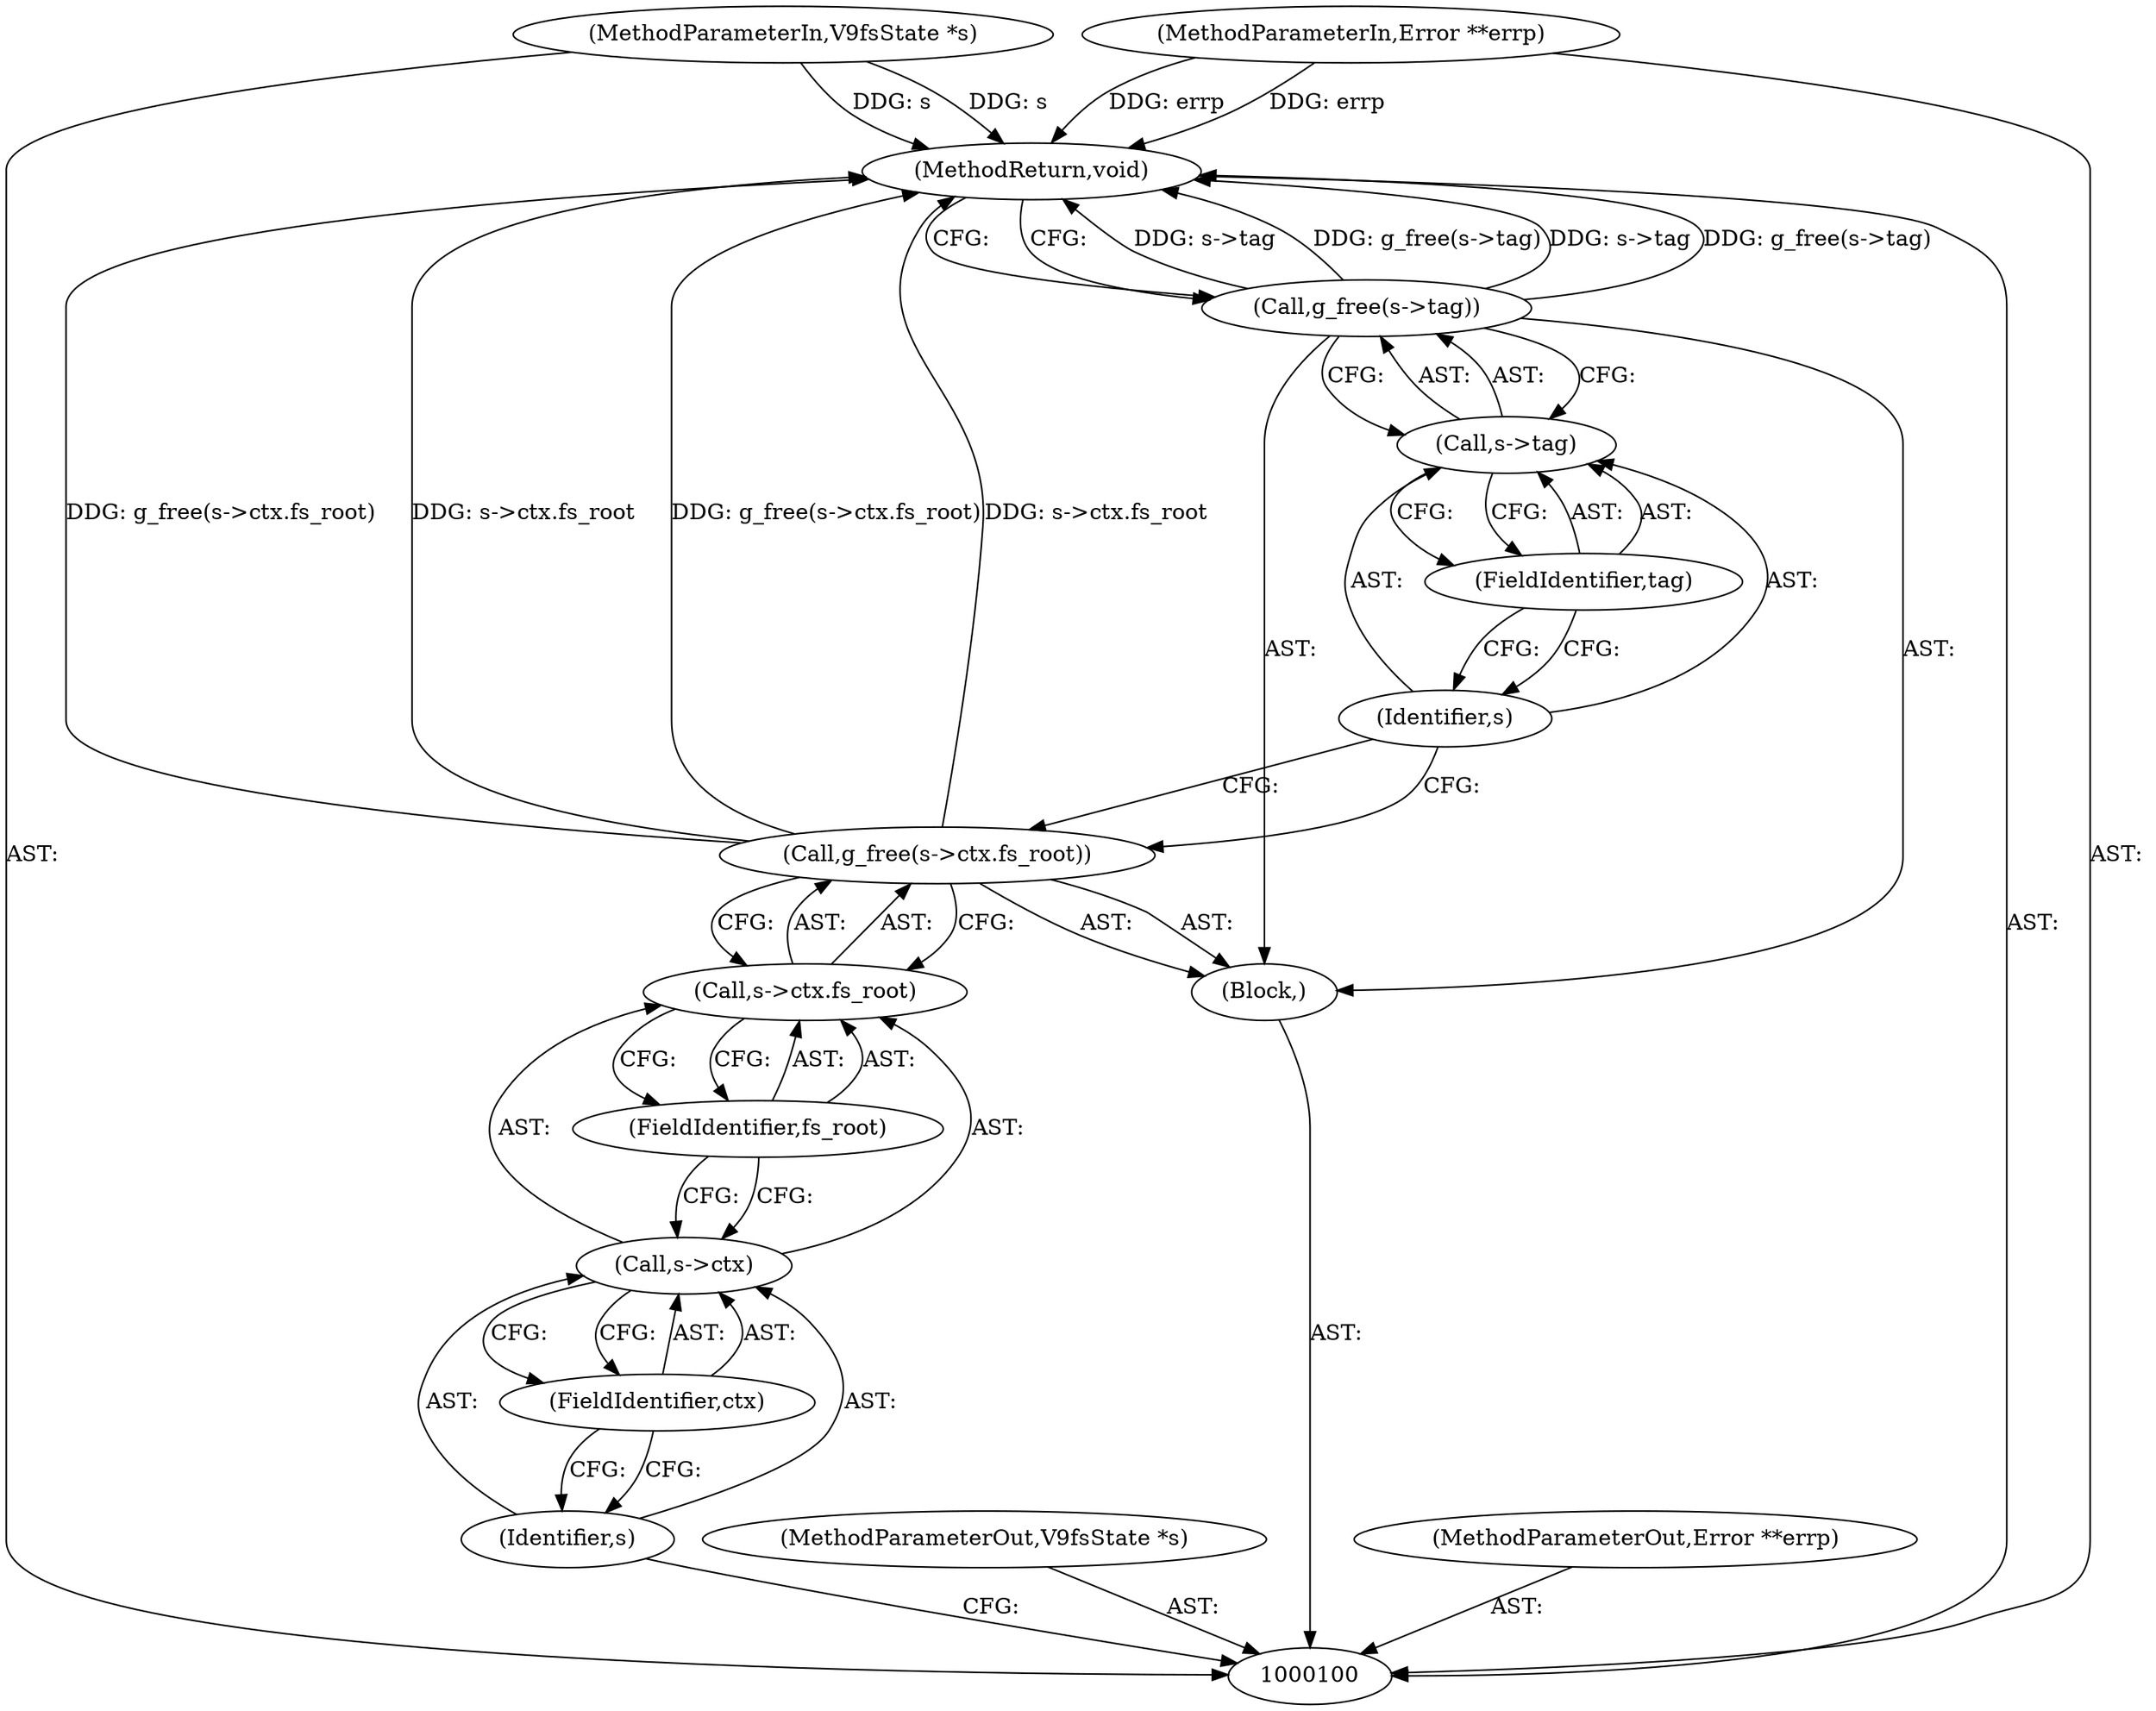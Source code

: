 digraph "1_qemu_4774718e5c194026ba5ee7a28d9be49be3080e42_0" {
"1000114" [label="(MethodReturn,void)"];
"1000101" [label="(MethodParameterIn,V9fsState *s)"];
"1000133" [label="(MethodParameterOut,V9fsState *s)"];
"1000102" [label="(MethodParameterIn,Error **errp)"];
"1000134" [label="(MethodParameterOut,Error **errp)"];
"1000103" [label="(Block,)"];
"1000105" [label="(Call,s->ctx.fs_root)"];
"1000106" [label="(Call,s->ctx)"];
"1000107" [label="(Identifier,s)"];
"1000108" [label="(FieldIdentifier,ctx)"];
"1000109" [label="(FieldIdentifier,fs_root)"];
"1000104" [label="(Call,g_free(s->ctx.fs_root))"];
"1000111" [label="(Call,s->tag)"];
"1000112" [label="(Identifier,s)"];
"1000113" [label="(FieldIdentifier,tag)"];
"1000110" [label="(Call,g_free(s->tag))"];
"1000114" -> "1000100"  [label="AST: "];
"1000114" -> "1000110"  [label="CFG: "];
"1000104" -> "1000114"  [label="DDG: g_free(s->ctx.fs_root)"];
"1000104" -> "1000114"  [label="DDG: s->ctx.fs_root"];
"1000102" -> "1000114"  [label="DDG: errp"];
"1000110" -> "1000114"  [label="DDG: s->tag"];
"1000110" -> "1000114"  [label="DDG: g_free(s->tag)"];
"1000101" -> "1000114"  [label="DDG: s"];
"1000101" -> "1000100"  [label="AST: "];
"1000101" -> "1000114"  [label="DDG: s"];
"1000133" -> "1000100"  [label="AST: "];
"1000102" -> "1000100"  [label="AST: "];
"1000102" -> "1000114"  [label="DDG: errp"];
"1000134" -> "1000100"  [label="AST: "];
"1000103" -> "1000100"  [label="AST: "];
"1000104" -> "1000103"  [label="AST: "];
"1000110" -> "1000103"  [label="AST: "];
"1000105" -> "1000104"  [label="AST: "];
"1000105" -> "1000109"  [label="CFG: "];
"1000106" -> "1000105"  [label="AST: "];
"1000109" -> "1000105"  [label="AST: "];
"1000104" -> "1000105"  [label="CFG: "];
"1000106" -> "1000105"  [label="AST: "];
"1000106" -> "1000108"  [label="CFG: "];
"1000107" -> "1000106"  [label="AST: "];
"1000108" -> "1000106"  [label="AST: "];
"1000109" -> "1000106"  [label="CFG: "];
"1000107" -> "1000106"  [label="AST: "];
"1000107" -> "1000100"  [label="CFG: "];
"1000108" -> "1000107"  [label="CFG: "];
"1000108" -> "1000106"  [label="AST: "];
"1000108" -> "1000107"  [label="CFG: "];
"1000106" -> "1000108"  [label="CFG: "];
"1000109" -> "1000105"  [label="AST: "];
"1000109" -> "1000106"  [label="CFG: "];
"1000105" -> "1000109"  [label="CFG: "];
"1000104" -> "1000103"  [label="AST: "];
"1000104" -> "1000105"  [label="CFG: "];
"1000105" -> "1000104"  [label="AST: "];
"1000112" -> "1000104"  [label="CFG: "];
"1000104" -> "1000114"  [label="DDG: g_free(s->ctx.fs_root)"];
"1000104" -> "1000114"  [label="DDG: s->ctx.fs_root"];
"1000111" -> "1000110"  [label="AST: "];
"1000111" -> "1000113"  [label="CFG: "];
"1000112" -> "1000111"  [label="AST: "];
"1000113" -> "1000111"  [label="AST: "];
"1000110" -> "1000111"  [label="CFG: "];
"1000112" -> "1000111"  [label="AST: "];
"1000112" -> "1000104"  [label="CFG: "];
"1000113" -> "1000112"  [label="CFG: "];
"1000113" -> "1000111"  [label="AST: "];
"1000113" -> "1000112"  [label="CFG: "];
"1000111" -> "1000113"  [label="CFG: "];
"1000110" -> "1000103"  [label="AST: "];
"1000110" -> "1000111"  [label="CFG: "];
"1000111" -> "1000110"  [label="AST: "];
"1000114" -> "1000110"  [label="CFG: "];
"1000110" -> "1000114"  [label="DDG: s->tag"];
"1000110" -> "1000114"  [label="DDG: g_free(s->tag)"];
}
